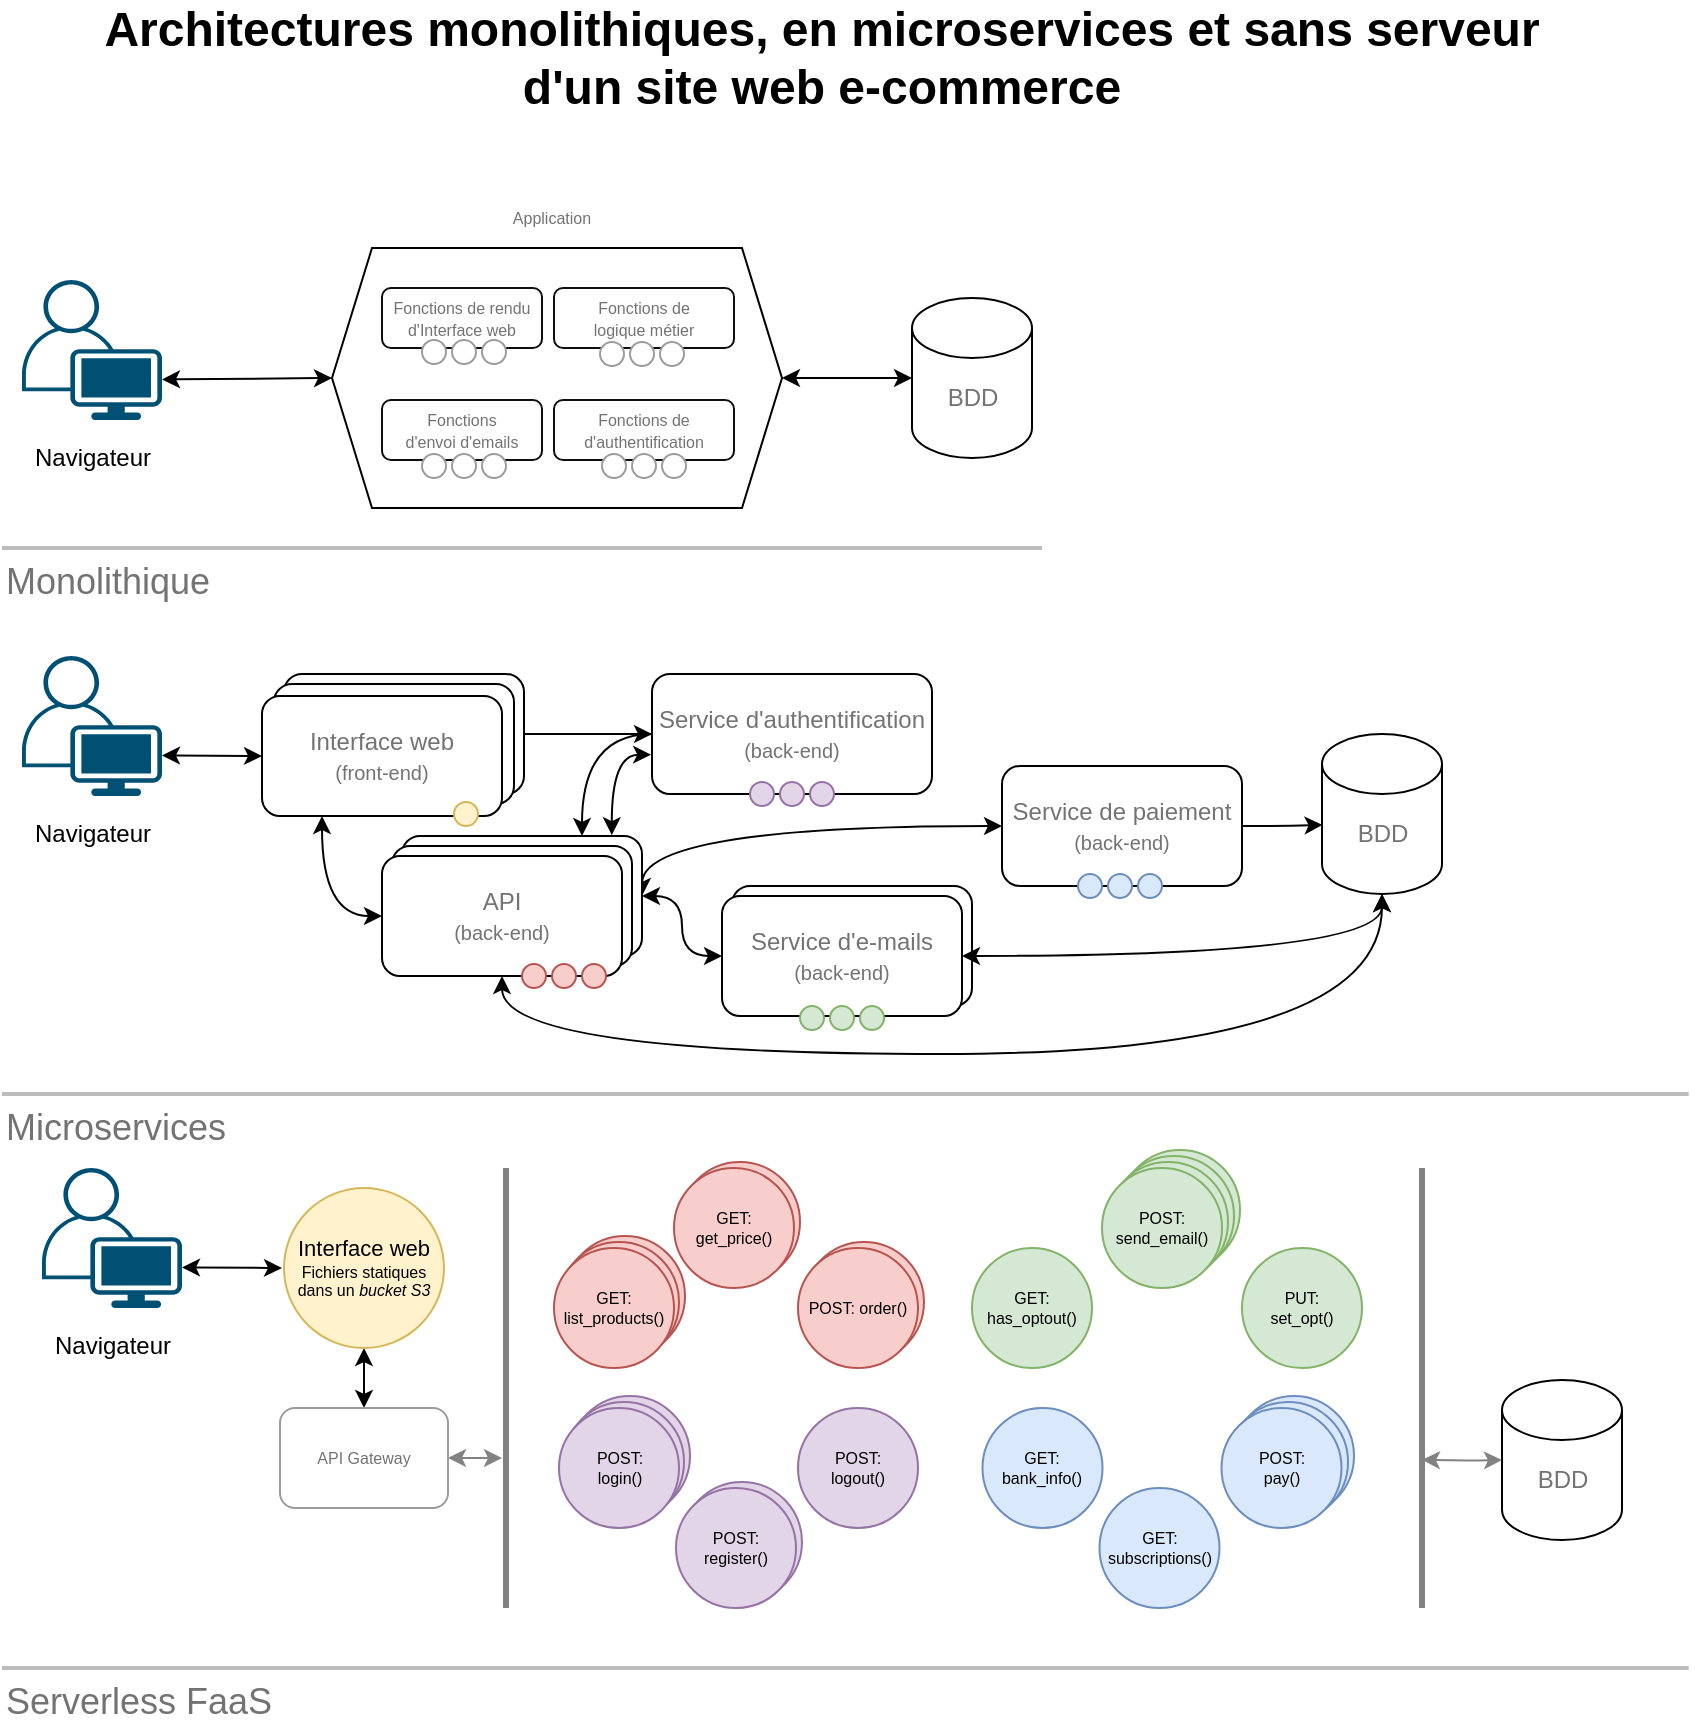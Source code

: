 <mxfile version="20.8.16" type="device"><diagram name="Page-1" id="tmqnJBKDXSSbNeETiniW"><mxGraphModel dx="2261" dy="870" grid="1" gridSize="10" guides="1" tooltips="1" connect="1" arrows="1" fold="1" page="1" pageScale="1" pageWidth="827" pageHeight="1169" math="0" shadow="0"><root><mxCell id="0"/><mxCell id="1" parent="0"/><mxCell id="VtH9s7EDoOdF-iFuhZGA-161" value="POST: &lt;br&gt;register()" style="ellipse;whiteSpace=wrap;html=1;aspect=fixed;strokeColor=#9673a6;fontSize=8;fillColor=#e1d5e7;" parent="1" vertex="1"><mxGeometry x="260" y="987" width="60" height="60" as="geometry"/></mxCell><mxCell id="VtH9s7EDoOdF-iFuhZGA-160" value="POST: &lt;br&gt;login()" style="ellipse;whiteSpace=wrap;html=1;aspect=fixed;strokeColor=#9673a6;fontSize=8;fillColor=#e1d5e7;" parent="1" vertex="1"><mxGeometry x="204" y="944" width="60" height="60" as="geometry"/></mxCell><mxCell id="VtH9s7EDoOdF-iFuhZGA-159" value="POST:&lt;br&gt;send_email()" style="ellipse;whiteSpace=wrap;html=1;aspect=fixed;strokeColor=#82b366;fontSize=8;fillColor=#d5e8d4;" parent="1" vertex="1"><mxGeometry x="479" y="821" width="60" height="60" as="geometry"/></mxCell><mxCell id="VtH9s7EDoOdF-iFuhZGA-158" value="POST:&lt;br&gt;send_email()" style="ellipse;whiteSpace=wrap;html=1;aspect=fixed;strokeColor=#82b366;fontSize=8;fillColor=#d5e8d4;" parent="1" vertex="1"><mxGeometry x="476" y="824" width="60" height="60" as="geometry"/></mxCell><mxCell id="VtH9s7EDoOdF-iFuhZGA-157" value="POST:&lt;br&gt;send_email()" style="ellipse;whiteSpace=wrap;html=1;aspect=fixed;strokeColor=#82b366;fontSize=8;fillColor=#d5e8d4;" parent="1" vertex="1"><mxGeometry x="473" y="827" width="60" height="60" as="geometry"/></mxCell><mxCell id="VtH9s7EDoOdF-iFuhZGA-156" value="POST: &lt;br&gt;pay()" style="ellipse;whiteSpace=wrap;html=1;aspect=fixed;strokeColor=#6c8ebf;fontSize=8;fillColor=#dae8fc;" parent="1" vertex="1"><mxGeometry x="536" y="944" width="60" height="60" as="geometry"/></mxCell><mxCell id="VtH9s7EDoOdF-iFuhZGA-155" value="POST: &lt;br&gt;pay()" style="ellipse;whiteSpace=wrap;html=1;aspect=fixed;strokeColor=#6c8ebf;fontSize=8;fillColor=#dae8fc;" parent="1" vertex="1"><mxGeometry x="533" y="947" width="60" height="60" as="geometry"/></mxCell><mxCell id="VtH9s7EDoOdF-iFuhZGA-154" value="POST: &lt;br&gt;login()" style="ellipse;whiteSpace=wrap;html=1;aspect=fixed;strokeColor=#9673a6;fontSize=8;fillColor=#e1d5e7;" parent="1" vertex="1"><mxGeometry x="201" y="947" width="60" height="60" as="geometry"/></mxCell><mxCell id="VtH9s7EDoOdF-iFuhZGA-153" value="GET: get_price()" style="ellipse;whiteSpace=wrap;html=1;aspect=fixed;strokeColor=#b85450;fontSize=8;fillColor=#f8cecc;" parent="1" vertex="1"><mxGeometry x="259" y="827" width="60" height="60" as="geometry"/></mxCell><mxCell id="VtH9s7EDoOdF-iFuhZGA-152" value="POST: order()" style="ellipse;whiteSpace=wrap;html=1;aspect=fixed;strokeColor=#b85450;fontSize=8;fillColor=#f8cecc;" parent="1" vertex="1"><mxGeometry x="321" y="867" width="60" height="60" as="geometry"/></mxCell><mxCell id="VtH9s7EDoOdF-iFuhZGA-151" value="GET: list_products()" style="ellipse;whiteSpace=wrap;html=1;aspect=fixed;strokeColor=#b85450;fontSize=8;fillColor=#f8cecc;" parent="1" vertex="1"><mxGeometry x="201.5" y="864" width="60" height="60" as="geometry"/></mxCell><mxCell id="VtH9s7EDoOdF-iFuhZGA-150" value="GET: list_products()" style="ellipse;whiteSpace=wrap;html=1;aspect=fixed;strokeColor=#b85450;fontSize=8;fillColor=#f8cecc;" parent="1" vertex="1"><mxGeometry x="198.5" y="867" width="60" height="60" as="geometry"/></mxCell><mxCell id="VtH9s7EDoOdF-iFuhZGA-80" value="" style="rounded=1;whiteSpace=wrap;html=1;fontSize=12;fontColor=#737373;" parent="1" vertex="1"><mxGeometry x="285" y="689" width="120" height="60" as="geometry"/></mxCell><mxCell id="VtH9s7EDoOdF-iFuhZGA-47" style="edgeStyle=orthogonalEdgeStyle;rounded=0;orthogonalLoop=1;jettySize=auto;html=1;exitX=0.75;exitY=0;exitDx=0;exitDy=0;entryX=0;entryY=0.5;entryDx=0;entryDy=0;strokeColor=#030303;strokeWidth=1;fontSize=8;fontColor=#737373;startArrow=classic;startFill=1;endArrow=none;endFill=0;curved=1;" parent="1" source="VtH9s7EDoOdF-iFuhZGA-38" target="VtH9s7EDoOdF-iFuhZGA-35" edge="1"><mxGeometry relative="1" as="geometry"/></mxCell><mxCell id="VtH9s7EDoOdF-iFuhZGA-50" style="edgeStyle=orthogonalEdgeStyle;rounded=0;orthogonalLoop=1;jettySize=auto;html=1;exitX=0.874;exitY=-0.007;exitDx=0;exitDy=0;entryX=-0.003;entryY=0.672;entryDx=0;entryDy=0;strokeColor=#030303;strokeWidth=1;fontSize=8;fontColor=#737373;startArrow=classic;startFill=1;endArrow=classic;endFill=1;exitPerimeter=0;entryPerimeter=0;curved=1;" parent="1" source="VtH9s7EDoOdF-iFuhZGA-38" target="VtH9s7EDoOdF-iFuhZGA-35" edge="1"><mxGeometry relative="1" as="geometry"/></mxCell><mxCell id="VtH9s7EDoOdF-iFuhZGA-51" style="edgeStyle=orthogonalEdgeStyle;curved=1;rounded=0;orthogonalLoop=1;jettySize=auto;html=1;exitX=1;exitY=0.5;exitDx=0;exitDy=0;entryX=0;entryY=0.5;entryDx=0;entryDy=0;strokeColor=#030303;strokeWidth=1;fontSize=8;fontColor=#737373;startArrow=classic;startFill=1;endArrow=classic;endFill=1;" parent="1" source="VtH9s7EDoOdF-iFuhZGA-38" target="VtH9s7EDoOdF-iFuhZGA-42" edge="1"><mxGeometry relative="1" as="geometry"/></mxCell><mxCell id="VtH9s7EDoOdF-iFuhZGA-52" style="edgeStyle=orthogonalEdgeStyle;curved=1;rounded=0;orthogonalLoop=1;jettySize=auto;html=1;exitX=1;exitY=0.5;exitDx=0;exitDy=0;entryX=0;entryY=0.5;entryDx=0;entryDy=0;strokeColor=#030303;strokeWidth=1;fontSize=8;fontColor=#737373;startArrow=classic;startFill=1;endArrow=classic;endFill=1;" parent="1" source="VtH9s7EDoOdF-iFuhZGA-38" target="VtH9s7EDoOdF-iFuhZGA-40" edge="1"><mxGeometry relative="1" as="geometry"><Array as="points"><mxPoint x="240" y="659"/></Array></mxGeometry></mxCell><mxCell id="VtH9s7EDoOdF-iFuhZGA-38" value="" style="rounded=1;whiteSpace=wrap;html=1;fontSize=12;fontColor=#737373;" parent="1" vertex="1"><mxGeometry x="120" y="664" width="120" height="60" as="geometry"/></mxCell><mxCell id="VtH9s7EDoOdF-iFuhZGA-39" value="" style="rounded=1;whiteSpace=wrap;html=1;fontSize=12;fontColor=#737373;" parent="1" vertex="1"><mxGeometry x="115" y="669" width="120" height="60" as="geometry"/></mxCell><mxCell id="VtH9s7EDoOdF-iFuhZGA-48" style="edgeStyle=orthogonalEdgeStyle;rounded=0;orthogonalLoop=1;jettySize=auto;html=1;exitX=1;exitY=0.5;exitDx=0;exitDy=0;entryX=0;entryY=0.5;entryDx=0;entryDy=0;strokeColor=#030303;strokeWidth=1;fontSize=8;fontColor=#737373;startArrow=none;startFill=0;endArrow=classic;endFill=1;curved=1;" parent="1" source="VtH9s7EDoOdF-iFuhZGA-37" target="VtH9s7EDoOdF-iFuhZGA-35" edge="1"><mxGeometry relative="1" as="geometry"/></mxCell><mxCell id="VtH9s7EDoOdF-iFuhZGA-37" value="" style="rounded=1;whiteSpace=wrap;html=1;fontSize=12;fontColor=#737373;" parent="1" vertex="1"><mxGeometry x="61" y="583" width="120" height="60" as="geometry"/></mxCell><mxCell id="VtH9s7EDoOdF-iFuhZGA-36" value="" style="rounded=1;whiteSpace=wrap;html=1;fontSize=12;fontColor=#737373;" parent="1" vertex="1"><mxGeometry x="56" y="588" width="120" height="60" as="geometry"/></mxCell><mxCell id="VtH9s7EDoOdF-iFuhZGA-1" value="&lt;b&gt;&lt;font style=&quot;font-size: 24px;&quot;&gt;Architectures monolithiques, en microservices et sans serveur&lt;br&gt;d'un site web e-commerce&lt;br&gt;&lt;/font&gt;&lt;/b&gt;" style="text;html=1;strokeColor=none;fillColor=none;align=center;verticalAlign=middle;whiteSpace=wrap;rounded=0;" parent="1" vertex="1"><mxGeometry x="-60" y="260" width="780" height="30" as="geometry"/></mxCell><mxCell id="VtH9s7EDoOdF-iFuhZGA-109" style="edgeStyle=none;rounded=0;orthogonalLoop=1;jettySize=auto;html=1;exitX=0;exitY=0.5;exitDx=0;exitDy=0;entryX=1;entryY=0.71;entryDx=0;entryDy=0;entryPerimeter=0;strokeColor=#030303;strokeWidth=1;fontSize=8;fontColor=#737373;startArrow=classic;startFill=1;endArrow=classic;endFill=1;" parent="1" source="VtH9s7EDoOdF-iFuhZGA-2" target="VtH9s7EDoOdF-iFuhZGA-6" edge="1"><mxGeometry relative="1" as="geometry"/></mxCell><mxCell id="VtH9s7EDoOdF-iFuhZGA-2" value="" style="shape=hexagon;perimeter=hexagonPerimeter2;whiteSpace=wrap;html=1;fixedSize=1;fontSize=24;rotation=0;" parent="1" vertex="1"><mxGeometry x="85" y="370" width="225" height="130" as="geometry"/></mxCell><mxCell id="VtH9s7EDoOdF-iFuhZGA-4" value="" style="endArrow=classic;startArrow=classic;html=1;rounded=0;fontSize=24;exitX=1;exitY=0.5;exitDx=0;exitDy=0;entryX=0;entryY=0.5;entryDx=0;entryDy=0;entryPerimeter=0;" parent="1" target="VtH9s7EDoOdF-iFuhZGA-3" edge="1"><mxGeometry width="50" height="50" relative="1" as="geometry"><mxPoint x="310" y="435" as="sourcePoint"/><mxPoint x="515" y="510" as="targetPoint"/></mxGeometry></mxCell><mxCell id="VtH9s7EDoOdF-iFuhZGA-5" value="&lt;font color=&quot;#737373&quot; style=&quot;font-size: 18px;&quot;&gt;Monolithique&lt;/font&gt;" style="text;html=1;strokeColor=none;fillColor=none;align=left;verticalAlign=middle;whiteSpace=wrap;rounded=0;fontSize=24;" parent="1" vertex="1"><mxGeometry x="-80" y="520" width="160" height="30" as="geometry"/></mxCell><mxCell id="VtH9s7EDoOdF-iFuhZGA-6" value="&lt;font style=&quot;font-size: 12px;&quot;&gt;Navigateur&lt;/font&gt;" style="points=[[0.35,0,0],[0.98,0.51,0],[1,0.71,0],[0.67,1,0],[0,0.795,0],[0,0.65,0]];verticalLabelPosition=bottom;sketch=0;html=1;verticalAlign=top;aspect=fixed;align=center;pointerEvents=1;shape=mxgraph.cisco19.user;fillColor=#005073;strokeColor=none;fontSize=18;" parent="1" vertex="1"><mxGeometry x="-70" y="386" width="70" height="70" as="geometry"/></mxCell><mxCell id="VtH9s7EDoOdF-iFuhZGA-7" value="" style="endArrow=none;html=1;rounded=0;fontSize=18;strokeWidth=2;strokeColor=#BDBDBD;" parent="1" edge="1"><mxGeometry width="50" height="50" relative="1" as="geometry"><mxPoint x="-80" y="520" as="sourcePoint"/><mxPoint x="440" y="520" as="targetPoint"/></mxGeometry></mxCell><mxCell id="VtH9s7EDoOdF-iFuhZGA-16" value="&lt;font color=&quot;#737373&quot; style=&quot;font-size: 18px;&quot;&gt;Microservices&lt;/font&gt;" style="text;html=1;strokeColor=none;fillColor=none;align=left;verticalAlign=middle;whiteSpace=wrap;rounded=0;fontSize=24;" parent="1" vertex="1"><mxGeometry x="-80" y="793" width="160" height="30" as="geometry"/></mxCell><mxCell id="VtH9s7EDoOdF-iFuhZGA-107" style="rounded=0;orthogonalLoop=1;jettySize=auto;html=1;exitX=1;exitY=0.71;exitDx=0;exitDy=0;exitPerimeter=0;entryX=0;entryY=0.5;entryDx=0;entryDy=0;strokeColor=#030303;strokeWidth=1;fontSize=8;fontColor=#737373;startArrow=classic;startFill=1;endArrow=classic;endFill=1;" parent="1" source="VtH9s7EDoOdF-iFuhZGA-17" target="VtH9s7EDoOdF-iFuhZGA-25" edge="1"><mxGeometry relative="1" as="geometry"/></mxCell><mxCell id="VtH9s7EDoOdF-iFuhZGA-17" value="&lt;font style=&quot;font-size: 12px;&quot;&gt;Navigateur&lt;/font&gt;" style="points=[[0.35,0,0],[0.98,0.51,0],[1,0.71,0],[0.67,1,0],[0,0.795,0],[0,0.65,0]];verticalLabelPosition=bottom;sketch=0;html=1;verticalAlign=top;aspect=fixed;align=center;pointerEvents=1;shape=mxgraph.cisco19.user;fillColor=#005073;strokeColor=none;fontSize=18;" parent="1" vertex="1"><mxGeometry x="-70" y="574" width="70" height="70" as="geometry"/></mxCell><mxCell id="VtH9s7EDoOdF-iFuhZGA-18" value="" style="endArrow=none;html=1;rounded=0;fontSize=18;strokeWidth=2;strokeColor=#BDBDBD;" parent="1" edge="1"><mxGeometry width="50" height="50" relative="1" as="geometry"><mxPoint x="-80" y="793" as="sourcePoint"/><mxPoint x="763.333" y="793" as="targetPoint"/></mxGeometry></mxCell><mxCell id="VtH9s7EDoOdF-iFuhZGA-55" style="edgeStyle=orthogonalEdgeStyle;curved=1;rounded=0;orthogonalLoop=1;jettySize=auto;html=1;exitX=0.5;exitY=1;exitDx=0;exitDy=0;entryX=0.5;entryY=1;entryDx=0;entryDy=0;entryPerimeter=0;strokeColor=#030303;strokeWidth=1;fontSize=8;fontColor=#737373;startArrow=classic;startFill=1;endArrow=classic;endFill=1;" parent="1" source="VtH9s7EDoOdF-iFuhZGA-27" target="VtH9s7EDoOdF-iFuhZGA-33" edge="1"><mxGeometry relative="1" as="geometry"><Array as="points"><mxPoint x="170" y="773"/><mxPoint x="610" y="773"/></Array></mxGeometry></mxCell><mxCell id="VtH9s7EDoOdF-iFuhZGA-27" value="API&lt;br&gt;&lt;font style=&quot;font-size: 10px;&quot;&gt;(back-end)&lt;/font&gt;" style="rounded=1;whiteSpace=wrap;html=1;fontSize=12;fontColor=#737373;" parent="1" vertex="1"><mxGeometry x="110" y="674" width="120" height="60" as="geometry"/></mxCell><mxCell id="VtH9s7EDoOdF-iFuhZGA-79" style="edgeStyle=orthogonalEdgeStyle;curved=1;rounded=0;orthogonalLoop=1;jettySize=auto;html=1;exitX=0.25;exitY=1;exitDx=0;exitDy=0;entryX=0;entryY=0.5;entryDx=0;entryDy=0;strokeColor=#030303;strokeWidth=1;fontSize=8;fontColor=#737373;startArrow=classic;startFill=1;endArrow=classic;endFill=1;" parent="1" source="VtH9s7EDoOdF-iFuhZGA-25" target="VtH9s7EDoOdF-iFuhZGA-27" edge="1"><mxGeometry relative="1" as="geometry"/></mxCell><mxCell id="VtH9s7EDoOdF-iFuhZGA-25" value="Interface web&lt;br&gt;&lt;font style=&quot;font-size: 10px;&quot;&gt;(front-end)&lt;/font&gt;" style="rounded=1;whiteSpace=wrap;html=1;fontSize=12;fontColor=#737373;" parent="1" vertex="1"><mxGeometry x="50" y="594" width="120" height="60" as="geometry"/></mxCell><mxCell id="VtH9s7EDoOdF-iFuhZGA-31" value="" style="group" parent="1" vertex="1" connectable="0"><mxGeometry x="375" y="395" width="60" height="91" as="geometry"/></mxCell><mxCell id="VtH9s7EDoOdF-iFuhZGA-3" value="" style="shape=cylinder3;whiteSpace=wrap;html=1;boundedLbl=1;backgroundOutline=1;size=15;fontSize=24;" parent="VtH9s7EDoOdF-iFuhZGA-31" vertex="1"><mxGeometry width="60" height="80" as="geometry"/></mxCell><mxCell id="VtH9s7EDoOdF-iFuhZGA-26" value="BDD" style="text;html=1;strokeColor=none;fillColor=none;align=center;verticalAlign=middle;whiteSpace=wrap;rounded=0;fontSize=12;fontColor=#737373;" parent="VtH9s7EDoOdF-iFuhZGA-31" vertex="1"><mxGeometry x="7.5" y="35" width="45" height="30" as="geometry"/></mxCell><mxCell id="VtH9s7EDoOdF-iFuhZGA-32" value="" style="group" parent="1" vertex="1" connectable="0"><mxGeometry x="580" y="613" width="60" height="80" as="geometry"/></mxCell><mxCell id="VtH9s7EDoOdF-iFuhZGA-33" value="" style="shape=cylinder3;whiteSpace=wrap;html=1;boundedLbl=1;backgroundOutline=1;size=15;fontSize=24;" parent="VtH9s7EDoOdF-iFuhZGA-32" vertex="1"><mxGeometry width="60" height="80" as="geometry"/></mxCell><mxCell id="VtH9s7EDoOdF-iFuhZGA-34" value="BDD" style="text;html=1;strokeColor=none;fillColor=none;align=center;verticalAlign=middle;whiteSpace=wrap;rounded=0;fontSize=12;fontColor=#737373;" parent="VtH9s7EDoOdF-iFuhZGA-32" vertex="1"><mxGeometry x="7.5" y="35" width="45" height="30" as="geometry"/></mxCell><mxCell id="VtH9s7EDoOdF-iFuhZGA-35" value="&lt;font style=&quot;&quot;&gt;Service d'authentification&lt;br&gt;&lt;/font&gt;&lt;font style=&quot;font-size: 10px;&quot;&gt;(back-end)&lt;/font&gt;" style="rounded=1;whiteSpace=wrap;html=1;fontSize=12;fontColor=#737373;" parent="1" vertex="1"><mxGeometry x="245" y="583" width="140" height="60" as="geometry"/></mxCell><mxCell id="VtH9s7EDoOdF-iFuhZGA-54" style="edgeStyle=orthogonalEdgeStyle;curved=1;rounded=0;orthogonalLoop=1;jettySize=auto;html=1;exitX=1;exitY=0.5;exitDx=0;exitDy=0;entryX=0.005;entryY=0.568;entryDx=0;entryDy=0;entryPerimeter=0;strokeColor=#030303;strokeWidth=1;fontSize=8;fontColor=#737373;startArrow=none;startFill=0;endArrow=classic;endFill=1;" parent="1" source="VtH9s7EDoOdF-iFuhZGA-40" target="VtH9s7EDoOdF-iFuhZGA-33" edge="1"><mxGeometry relative="1" as="geometry"/></mxCell><mxCell id="VtH9s7EDoOdF-iFuhZGA-40" value="&lt;font style=&quot;&quot;&gt;Service de paiement&lt;br&gt;&lt;/font&gt;&lt;font style=&quot;font-size: 10px;&quot;&gt;(back-end)&lt;/font&gt;" style="rounded=1;whiteSpace=wrap;html=1;fontSize=12;fontColor=#737373;" parent="1" vertex="1"><mxGeometry x="420" y="629" width="120" height="60" as="geometry"/></mxCell><mxCell id="VtH9s7EDoOdF-iFuhZGA-53" style="edgeStyle=orthogonalEdgeStyle;curved=1;rounded=0;orthogonalLoop=1;jettySize=auto;html=1;exitX=1;exitY=0.5;exitDx=0;exitDy=0;entryX=0.5;entryY=1;entryDx=0;entryDy=0;entryPerimeter=0;strokeColor=#030303;strokeWidth=1;fontSize=8;fontColor=#737373;startArrow=classic;startFill=1;endArrow=classic;endFill=1;" parent="1" source="VtH9s7EDoOdF-iFuhZGA-42" target="VtH9s7EDoOdF-iFuhZGA-33" edge="1"><mxGeometry relative="1" as="geometry"/></mxCell><mxCell id="VtH9s7EDoOdF-iFuhZGA-42" value="&lt;font style=&quot;&quot;&gt;Service d'e-mails&lt;br&gt;&lt;/font&gt;&lt;font style=&quot;font-size: 10px;&quot;&gt;(back-end)&lt;/font&gt;" style="rounded=1;whiteSpace=wrap;html=1;fontSize=12;fontColor=#737373;" parent="1" vertex="1"><mxGeometry x="280" y="694" width="120" height="60" as="geometry"/></mxCell><mxCell id="VtH9s7EDoOdF-iFuhZGA-43" value="&lt;p style=&quot;line-height: 70%;&quot;&gt;&lt;font style=&quot;font-size: 8px;&quot;&gt;Fonctions de rendu&lt;br&gt;d'Interface web&lt;/font&gt;&lt;/p&gt;" style="rounded=1;whiteSpace=wrap;html=1;strokeColor=#0F0F0F;fontSize=12;fontColor=#737373;" parent="1" vertex="1"><mxGeometry x="110" y="390" width="80" height="30" as="geometry"/></mxCell><mxCell id="VtH9s7EDoOdF-iFuhZGA-44" value="&lt;p style=&quot;line-height: 70%;&quot;&gt;&lt;font style=&quot;font-size: 8px;&quot;&gt;Fonctions de &lt;br&gt;logique métier&lt;/font&gt;&lt;/p&gt;" style="rounded=1;whiteSpace=wrap;html=1;strokeColor=#0F0F0F;fontSize=12;fontColor=#737373;" parent="1" vertex="1"><mxGeometry x="196" y="390" width="90" height="30" as="geometry"/></mxCell><mxCell id="VtH9s7EDoOdF-iFuhZGA-45" value="&lt;p style=&quot;line-height: 70%;&quot;&gt;&lt;font style=&quot;font-size: 8px;&quot;&gt;Fonctions&lt;br&gt;d'envoi d'emails&lt;/font&gt;&lt;/p&gt;" style="rounded=1;whiteSpace=wrap;html=1;strokeColor=#0F0F0F;fontSize=12;fontColor=#737373;" parent="1" vertex="1"><mxGeometry x="110" y="446" width="80" height="30" as="geometry"/></mxCell><mxCell id="VtH9s7EDoOdF-iFuhZGA-60" value="&lt;p style=&quot;line-height: 70%;&quot;&gt;&lt;font style=&quot;font-size: 8px;&quot;&gt;Fonctions de &lt;br&gt;d'authentification&lt;/font&gt;&lt;/p&gt;" style="rounded=1;whiteSpace=wrap;html=1;strokeColor=#0F0F0F;fontSize=12;fontColor=#737373;" parent="1" vertex="1"><mxGeometry x="196" y="446" width="90" height="30" as="geometry"/></mxCell><mxCell id="VtH9s7EDoOdF-iFuhZGA-64" value="" style="group" parent="1" vertex="1" connectable="0"><mxGeometry x="219" y="417" width="42" height="12" as="geometry"/></mxCell><mxCell id="VtH9s7EDoOdF-iFuhZGA-59" value="" style="ellipse;whiteSpace=wrap;html=1;aspect=fixed;strokeColor=#9C9C9C;fontSize=8;fontColor=#737373;" parent="VtH9s7EDoOdF-iFuhZGA-64" vertex="1"><mxGeometry width="12" height="12" as="geometry"/></mxCell><mxCell id="VtH9s7EDoOdF-iFuhZGA-61" value="" style="ellipse;whiteSpace=wrap;html=1;aspect=fixed;strokeColor=#9C9C9C;fontSize=8;fontColor=#737373;" parent="VtH9s7EDoOdF-iFuhZGA-64" vertex="1"><mxGeometry x="15" width="12" height="12" as="geometry"/></mxCell><mxCell id="VtH9s7EDoOdF-iFuhZGA-62" value="" style="ellipse;whiteSpace=wrap;html=1;aspect=fixed;strokeColor=#9C9C9C;fontSize=8;fontColor=#737373;" parent="VtH9s7EDoOdF-iFuhZGA-64" vertex="1"><mxGeometry x="30" width="12" height="12" as="geometry"/></mxCell><mxCell id="VtH9s7EDoOdF-iFuhZGA-65" value="" style="group" parent="1" vertex="1" connectable="0"><mxGeometry x="220" y="473" width="42" height="12" as="geometry"/></mxCell><mxCell id="VtH9s7EDoOdF-iFuhZGA-66" value="" style="ellipse;whiteSpace=wrap;html=1;aspect=fixed;strokeColor=#9C9C9C;fontSize=8;fontColor=#737373;" parent="VtH9s7EDoOdF-iFuhZGA-65" vertex="1"><mxGeometry width="12" height="12" as="geometry"/></mxCell><mxCell id="VtH9s7EDoOdF-iFuhZGA-67" value="" style="ellipse;whiteSpace=wrap;html=1;aspect=fixed;strokeColor=#9C9C9C;fontSize=8;fontColor=#737373;" parent="VtH9s7EDoOdF-iFuhZGA-65" vertex="1"><mxGeometry x="15" width="12" height="12" as="geometry"/></mxCell><mxCell id="VtH9s7EDoOdF-iFuhZGA-68" value="" style="ellipse;whiteSpace=wrap;html=1;aspect=fixed;strokeColor=#9C9C9C;fontSize=8;fontColor=#737373;" parent="VtH9s7EDoOdF-iFuhZGA-65" vertex="1"><mxGeometry x="30" width="12" height="12" as="geometry"/></mxCell><mxCell id="VtH9s7EDoOdF-iFuhZGA-69" value="" style="group" parent="1" vertex="1" connectable="0"><mxGeometry x="130" y="473" width="42" height="12" as="geometry"/></mxCell><mxCell id="VtH9s7EDoOdF-iFuhZGA-70" value="" style="ellipse;whiteSpace=wrap;html=1;aspect=fixed;strokeColor=#9C9C9C;fontSize=8;fontColor=#737373;" parent="VtH9s7EDoOdF-iFuhZGA-69" vertex="1"><mxGeometry width="12" height="12" as="geometry"/></mxCell><mxCell id="VtH9s7EDoOdF-iFuhZGA-71" value="" style="ellipse;whiteSpace=wrap;html=1;aspect=fixed;strokeColor=#9C9C9C;fontSize=8;fontColor=#737373;" parent="VtH9s7EDoOdF-iFuhZGA-69" vertex="1"><mxGeometry x="15" width="12" height="12" as="geometry"/></mxCell><mxCell id="VtH9s7EDoOdF-iFuhZGA-72" value="" style="ellipse;whiteSpace=wrap;html=1;aspect=fixed;strokeColor=#9C9C9C;fontSize=8;fontColor=#737373;" parent="VtH9s7EDoOdF-iFuhZGA-69" vertex="1"><mxGeometry x="30" width="12" height="12" as="geometry"/></mxCell><mxCell id="VtH9s7EDoOdF-iFuhZGA-73" value="" style="group" parent="1" vertex="1" connectable="0"><mxGeometry x="130" y="416" width="42" height="12" as="geometry"/></mxCell><mxCell id="VtH9s7EDoOdF-iFuhZGA-74" value="" style="ellipse;whiteSpace=wrap;html=1;aspect=fixed;strokeColor=#9C9C9C;fontSize=8;fontColor=#737373;" parent="VtH9s7EDoOdF-iFuhZGA-73" vertex="1"><mxGeometry width="12" height="12" as="geometry"/></mxCell><mxCell id="VtH9s7EDoOdF-iFuhZGA-75" value="" style="ellipse;whiteSpace=wrap;html=1;aspect=fixed;strokeColor=#9C9C9C;fontSize=8;fontColor=#737373;" parent="VtH9s7EDoOdF-iFuhZGA-73" vertex="1"><mxGeometry x="15" width="12" height="12" as="geometry"/></mxCell><mxCell id="VtH9s7EDoOdF-iFuhZGA-76" value="" style="ellipse;whiteSpace=wrap;html=1;aspect=fixed;strokeColor=#9C9C9C;fontSize=8;fontColor=#737373;" parent="VtH9s7EDoOdF-iFuhZGA-73" vertex="1"><mxGeometry x="30" width="12" height="12" as="geometry"/></mxCell><mxCell id="VtH9s7EDoOdF-iFuhZGA-82" value="" style="group" parent="1" vertex="1" connectable="0"><mxGeometry x="294" y="637" width="42" height="12" as="geometry"/></mxCell><mxCell id="VtH9s7EDoOdF-iFuhZGA-83" value="" style="ellipse;whiteSpace=wrap;html=1;aspect=fixed;strokeColor=#9673a6;fontSize=8;fillColor=#e1d5e7;" parent="VtH9s7EDoOdF-iFuhZGA-82" vertex="1"><mxGeometry width="12" height="12" as="geometry"/></mxCell><mxCell id="VtH9s7EDoOdF-iFuhZGA-84" value="" style="ellipse;whiteSpace=wrap;html=1;aspect=fixed;strokeColor=#9673a6;fontSize=8;fillColor=#e1d5e7;" parent="VtH9s7EDoOdF-iFuhZGA-82" vertex="1"><mxGeometry x="15" width="12" height="12" as="geometry"/></mxCell><mxCell id="VtH9s7EDoOdF-iFuhZGA-85" value="" style="ellipse;whiteSpace=wrap;html=1;aspect=fixed;strokeColor=#9673a6;fontSize=8;fillColor=#e1d5e7;" parent="VtH9s7EDoOdF-iFuhZGA-82" vertex="1"><mxGeometry x="30" width="12" height="12" as="geometry"/></mxCell><mxCell id="VtH9s7EDoOdF-iFuhZGA-87" value="" style="group" parent="1" vertex="1" connectable="0"><mxGeometry x="458" y="683" width="42" height="12" as="geometry"/></mxCell><mxCell id="VtH9s7EDoOdF-iFuhZGA-88" value="" style="ellipse;whiteSpace=wrap;html=1;aspect=fixed;strokeColor=#6c8ebf;fontSize=8;fillColor=#dae8fc;" parent="VtH9s7EDoOdF-iFuhZGA-87" vertex="1"><mxGeometry width="12" height="12" as="geometry"/></mxCell><mxCell id="VtH9s7EDoOdF-iFuhZGA-89" value="" style="ellipse;whiteSpace=wrap;html=1;aspect=fixed;strokeColor=#6c8ebf;fontSize=8;fillColor=#dae8fc;" parent="VtH9s7EDoOdF-iFuhZGA-87" vertex="1"><mxGeometry x="15" width="12" height="12" as="geometry"/></mxCell><mxCell id="VtH9s7EDoOdF-iFuhZGA-90" value="" style="ellipse;whiteSpace=wrap;html=1;aspect=fixed;strokeColor=#6c8ebf;fontSize=8;fillColor=#dae8fc;" parent="VtH9s7EDoOdF-iFuhZGA-87" vertex="1"><mxGeometry x="30" width="12" height="12" as="geometry"/></mxCell><mxCell id="VtH9s7EDoOdF-iFuhZGA-98" value="" style="group" parent="1" vertex="1" connectable="0"><mxGeometry x="180" y="728" width="42" height="12" as="geometry"/></mxCell><mxCell id="VtH9s7EDoOdF-iFuhZGA-99" value="" style="ellipse;whiteSpace=wrap;html=1;aspect=fixed;strokeColor=#b85450;fontSize=8;fillColor=#f8cecc;" parent="VtH9s7EDoOdF-iFuhZGA-98" vertex="1"><mxGeometry width="12" height="12" as="geometry"/></mxCell><mxCell id="VtH9s7EDoOdF-iFuhZGA-100" value="" style="ellipse;whiteSpace=wrap;html=1;aspect=fixed;strokeColor=#b85450;fontSize=8;fillColor=#f8cecc;" parent="VtH9s7EDoOdF-iFuhZGA-98" vertex="1"><mxGeometry x="15" width="12" height="12" as="geometry"/></mxCell><mxCell id="VtH9s7EDoOdF-iFuhZGA-101" value="" style="ellipse;whiteSpace=wrap;html=1;aspect=fixed;strokeColor=#b85450;fontSize=8;fillColor=#f8cecc;" parent="VtH9s7EDoOdF-iFuhZGA-98" vertex="1"><mxGeometry x="30" width="12" height="12" as="geometry"/></mxCell><mxCell id="VtH9s7EDoOdF-iFuhZGA-102" value="" style="group" parent="1" vertex="1" connectable="0"><mxGeometry x="116" y="647" width="42" height="12" as="geometry"/></mxCell><mxCell id="VtH9s7EDoOdF-iFuhZGA-105" value="" style="ellipse;whiteSpace=wrap;html=1;aspect=fixed;strokeColor=#d6b656;fontSize=8;fillColor=#fff2cc;" parent="VtH9s7EDoOdF-iFuhZGA-102" vertex="1"><mxGeometry x="30" width="12" height="12" as="geometry"/></mxCell><mxCell id="VtH9s7EDoOdF-iFuhZGA-106" value="Application" style="text;html=1;strokeColor=none;fillColor=none;align=center;verticalAlign=middle;whiteSpace=wrap;rounded=0;fontSize=8;fontColor=#737373;" parent="1" vertex="1"><mxGeometry x="165" y="340" width="60" height="30" as="geometry"/></mxCell><mxCell id="VtH9s7EDoOdF-iFuhZGA-120" style="edgeStyle=none;rounded=0;orthogonalLoop=1;jettySize=auto;html=1;exitX=1;exitY=0.71;exitDx=0;exitDy=0;exitPerimeter=0;strokeColor=#030303;strokeWidth=1;fontSize=8;fontColor=#737373;startArrow=classic;startFill=1;endArrow=classic;endFill=1;" parent="1" source="VtH9s7EDoOdF-iFuhZGA-111" edge="1"><mxGeometry relative="1" as="geometry"><mxPoint x="60" y="880" as="targetPoint"/></mxGeometry></mxCell><mxCell id="VtH9s7EDoOdF-iFuhZGA-111" value="&lt;font style=&quot;font-size: 12px;&quot;&gt;Navigateur&lt;/font&gt;" style="points=[[0.35,0,0],[0.98,0.51,0],[1,0.71,0],[0.67,1,0],[0,0.795,0],[0,0.65,0]];verticalLabelPosition=bottom;sketch=0;html=1;verticalAlign=top;aspect=fixed;align=center;pointerEvents=1;shape=mxgraph.cisco19.user;fillColor=#005073;strokeColor=none;fontSize=18;" parent="1" vertex="1"><mxGeometry x="-60" y="830" width="70" height="70" as="geometry"/></mxCell><mxCell id="VtH9s7EDoOdF-iFuhZGA-121" style="edgeStyle=none;rounded=0;orthogonalLoop=1;jettySize=auto;html=1;exitX=0.5;exitY=1;exitDx=0;exitDy=0;entryX=0.5;entryY=0;entryDx=0;entryDy=0;strokeColor=#030303;strokeWidth=1;fontSize=8;fontColor=#737373;startArrow=classic;startFill=1;endArrow=classic;endFill=1;" parent="1" source="VtH9s7EDoOdF-iFuhZGA-112" target="VtH9s7EDoOdF-iFuhZGA-119" edge="1"><mxGeometry relative="1" as="geometry"/></mxCell><mxCell id="VtH9s7EDoOdF-iFuhZGA-112" value="&lt;font style=&quot;font-size: 11px;&quot;&gt;Interface web&lt;/font&gt;&lt;br&gt;Fichiers statiques dans un &lt;i&gt;bucket S3&lt;/i&gt;" style="ellipse;whiteSpace=wrap;html=1;aspect=fixed;strokeColor=#d6b656;fontSize=8;fillColor=#fff2cc;" parent="1" vertex="1"><mxGeometry x="61" y="840" width="80" height="80" as="geometry"/></mxCell><mxCell id="VtH9s7EDoOdF-iFuhZGA-113" value="GET: list_products()" style="ellipse;whiteSpace=wrap;html=1;aspect=fixed;strokeColor=#b85450;fontSize=8;fillColor=#f8cecc;" parent="1" vertex="1"><mxGeometry x="196" y="870" width="60" height="60" as="geometry"/></mxCell><mxCell id="VtH9s7EDoOdF-iFuhZGA-114" value="GET: get_price()" style="ellipse;whiteSpace=wrap;html=1;aspect=fixed;strokeColor=#b85450;fontSize=8;fillColor=#f8cecc;" parent="1" vertex="1"><mxGeometry x="256" y="830" width="60" height="60" as="geometry"/></mxCell><mxCell id="VtH9s7EDoOdF-iFuhZGA-115" value="POST: order()" style="ellipse;whiteSpace=wrap;html=1;aspect=fixed;strokeColor=#b85450;fontSize=8;fillColor=#f8cecc;" parent="1" vertex="1"><mxGeometry x="318" y="870" width="60" height="60" as="geometry"/></mxCell><mxCell id="VtH9s7EDoOdF-iFuhZGA-117" value="&lt;font color=&quot;#737373&quot; style=&quot;font-size: 18px;&quot;&gt;Serverless FaaS&lt;/font&gt;" style="text;html=1;strokeColor=none;fillColor=none;align=left;verticalAlign=middle;whiteSpace=wrap;rounded=0;fontSize=24;" parent="1" vertex="1"><mxGeometry x="-80" y="1080" width="160" height="30" as="geometry"/></mxCell><mxCell id="VtH9s7EDoOdF-iFuhZGA-118" value="" style="endArrow=none;html=1;rounded=0;fontSize=18;strokeWidth=2;strokeColor=#BDBDBD;" parent="1" edge="1"><mxGeometry width="50" height="50" relative="1" as="geometry"><mxPoint x="-80" y="1080" as="sourcePoint"/><mxPoint x="763.333" y="1080" as="targetPoint"/></mxGeometry></mxCell><mxCell id="VtH9s7EDoOdF-iFuhZGA-137" style="edgeStyle=orthogonalEdgeStyle;curved=1;rounded=0;orthogonalLoop=1;jettySize=auto;html=1;exitX=1;exitY=0.5;exitDx=0;exitDy=0;strokeColor=#828282;strokeWidth=1;fontSize=11;fontColor=#737373;startArrow=classic;startFill=1;endArrow=classic;endFill=1;" parent="1" source="VtH9s7EDoOdF-iFuhZGA-119" edge="1"><mxGeometry relative="1" as="geometry"><mxPoint x="170" y="975.172" as="targetPoint"/></mxGeometry></mxCell><mxCell id="VtH9s7EDoOdF-iFuhZGA-119" value="API Gateway" style="rounded=1;whiteSpace=wrap;html=1;strokeColor=#9C9C9C;fontSize=8;fontColor=#737373;" parent="1" vertex="1"><mxGeometry x="59" y="950" width="84" height="50" as="geometry"/></mxCell><mxCell id="VtH9s7EDoOdF-iFuhZGA-122" value="POST: &lt;br&gt;login()" style="ellipse;whiteSpace=wrap;html=1;aspect=fixed;strokeColor=#9673a6;fontSize=8;fillColor=#e1d5e7;" parent="1" vertex="1"><mxGeometry x="198.5" y="950" width="60" height="60" as="geometry"/></mxCell><mxCell id="VtH9s7EDoOdF-iFuhZGA-123" value="POST: &lt;br&gt;register()" style="ellipse;whiteSpace=wrap;html=1;aspect=fixed;strokeColor=#9673a6;fontSize=8;fillColor=#e1d5e7;" parent="1" vertex="1"><mxGeometry x="257" y="990" width="60" height="60" as="geometry"/></mxCell><mxCell id="VtH9s7EDoOdF-iFuhZGA-124" value="POST: &lt;br&gt;logout()" style="ellipse;whiteSpace=wrap;html=1;aspect=fixed;strokeColor=#9673a6;fontSize=8;fillColor=#e1d5e7;" parent="1" vertex="1"><mxGeometry x="318" y="950" width="60" height="60" as="geometry"/></mxCell><mxCell id="VtH9s7EDoOdF-iFuhZGA-125" value="" style="group" parent="1" vertex="1" connectable="0"><mxGeometry x="670" y="936" width="60" height="80" as="geometry"/></mxCell><mxCell id="VtH9s7EDoOdF-iFuhZGA-126" value="" style="shape=cylinder3;whiteSpace=wrap;html=1;boundedLbl=1;backgroundOutline=1;size=15;fontSize=24;" parent="VtH9s7EDoOdF-iFuhZGA-125" vertex="1"><mxGeometry width="60" height="80" as="geometry"/></mxCell><mxCell id="VtH9s7EDoOdF-iFuhZGA-127" value="BDD" style="text;html=1;strokeColor=none;fillColor=none;align=center;verticalAlign=middle;whiteSpace=wrap;rounded=0;fontSize=12;fontColor=#737373;" parent="VtH9s7EDoOdF-iFuhZGA-125" vertex="1"><mxGeometry x="7.5" y="35" width="45" height="30" as="geometry"/></mxCell><mxCell id="VtH9s7EDoOdF-iFuhZGA-136" value="" style="endArrow=none;html=1;rounded=0;strokeColor=#828282;strokeWidth=3;fontSize=11;fontColor=#737373;curved=1;" parent="1" edge="1"><mxGeometry width="50" height="50" relative="1" as="geometry"><mxPoint x="172" y="1050" as="sourcePoint"/><mxPoint x="172" y="830" as="targetPoint"/></mxGeometry></mxCell><mxCell id="VtH9s7EDoOdF-iFuhZGA-138" value="" style="endArrow=none;html=1;rounded=0;strokeColor=#828282;strokeWidth=3;fontSize=11;fontColor=#737373;curved=1;" parent="1" edge="1"><mxGeometry width="50" height="50" relative="1" as="geometry"><mxPoint x="630" y="1050" as="sourcePoint"/><mxPoint x="630" y="830" as="targetPoint"/></mxGeometry></mxCell><mxCell id="VtH9s7EDoOdF-iFuhZGA-139" style="edgeStyle=orthogonalEdgeStyle;curved=1;rounded=0;orthogonalLoop=1;jettySize=auto;html=1;exitX=1;exitY=0.5;exitDx=0;exitDy=0;strokeColor=#828282;strokeWidth=1;fontSize=11;fontColor=#737373;startArrow=classic;startFill=1;endArrow=classic;endFill=1;entryX=0;entryY=0.5;entryDx=0;entryDy=0;entryPerimeter=0;" parent="1" target="VtH9s7EDoOdF-iFuhZGA-126" edge="1"><mxGeometry relative="1" as="geometry"><mxPoint x="657" y="976.082" as="targetPoint"/><mxPoint x="630" y="975.91" as="sourcePoint"/></mxGeometry></mxCell><mxCell id="VtH9s7EDoOdF-iFuhZGA-140" value="GET: has_optout()" style="ellipse;whiteSpace=wrap;html=1;aspect=fixed;strokeColor=#82b366;fontSize=8;fillColor=#d5e8d4;" parent="1" vertex="1"><mxGeometry x="405" y="870" width="60" height="60" as="geometry"/></mxCell><mxCell id="VtH9s7EDoOdF-iFuhZGA-141" value="POST:&lt;br&gt;send_email()" style="ellipse;whiteSpace=wrap;html=1;aspect=fixed;strokeColor=#82b366;fontSize=8;fillColor=#d5e8d4;" parent="1" vertex="1"><mxGeometry x="470" y="830" width="60" height="60" as="geometry"/></mxCell><mxCell id="VtH9s7EDoOdF-iFuhZGA-142" value="PUT:&lt;br&gt;set_opt()" style="ellipse;whiteSpace=wrap;html=1;aspect=fixed;strokeColor=#82b366;fontSize=8;fillColor=#d5e8d4;" parent="1" vertex="1"><mxGeometry x="540" y="870" width="60" height="60" as="geometry"/></mxCell><mxCell id="VtH9s7EDoOdF-iFuhZGA-143" value="" style="ellipse;whiteSpace=wrap;html=1;aspect=fixed;strokeColor=#82b366;fontSize=8;fillColor=#d5e8d4;" parent="1" vertex="1"><mxGeometry x="319" y="749" width="12" height="12" as="geometry"/></mxCell><mxCell id="VtH9s7EDoOdF-iFuhZGA-144" value="" style="ellipse;whiteSpace=wrap;html=1;aspect=fixed;strokeColor=#82b366;fontSize=8;fillColor=#d5e8d4;" parent="1" vertex="1"><mxGeometry x="334" y="749" width="12" height="12" as="geometry"/></mxCell><mxCell id="VtH9s7EDoOdF-iFuhZGA-145" value="" style="ellipse;whiteSpace=wrap;html=1;aspect=fixed;strokeColor=#82b366;fontSize=8;fillColor=#d5e8d4;" parent="1" vertex="1"><mxGeometry x="349" y="749" width="12" height="12" as="geometry"/></mxCell><mxCell id="VtH9s7EDoOdF-iFuhZGA-146" value="GET: &lt;br&gt;bank_info()" style="ellipse;whiteSpace=wrap;html=1;aspect=fixed;strokeColor=#6c8ebf;fontSize=8;fillColor=#dae8fc;" parent="1" vertex="1"><mxGeometry x="410.25" y="950" width="60" height="60" as="geometry"/></mxCell><mxCell id="VtH9s7EDoOdF-iFuhZGA-147" value="GET: &lt;br&gt;subscriptions()" style="ellipse;whiteSpace=wrap;html=1;aspect=fixed;strokeColor=#6c8ebf;fontSize=8;fillColor=#dae8fc;" parent="1" vertex="1"><mxGeometry x="468.75" y="990" width="60" height="60" as="geometry"/></mxCell><mxCell id="VtH9s7EDoOdF-iFuhZGA-148" value="POST: &lt;br&gt;pay()" style="ellipse;whiteSpace=wrap;html=1;aspect=fixed;strokeColor=#6c8ebf;fontSize=8;fillColor=#dae8fc;" parent="1" vertex="1"><mxGeometry x="529.75" y="950" width="60" height="60" as="geometry"/></mxCell></root></mxGraphModel></diagram></mxfile>